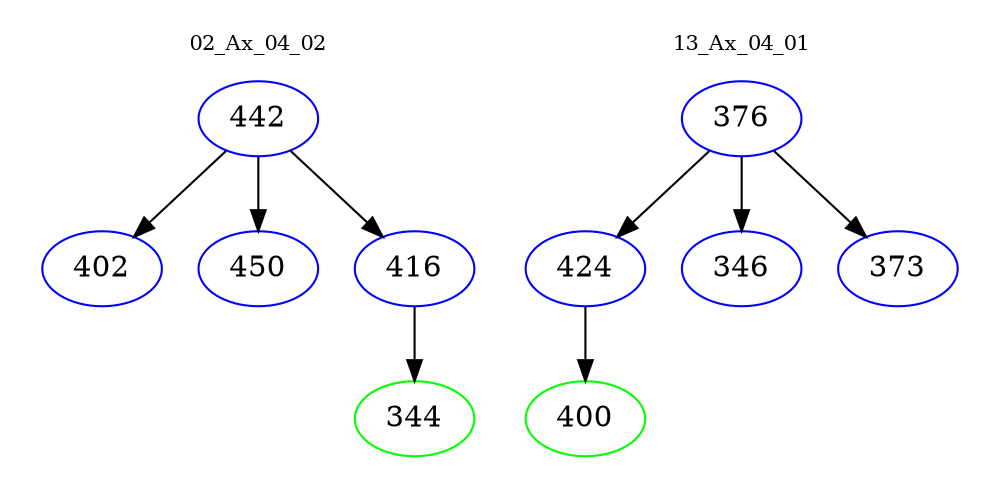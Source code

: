 digraph{
subgraph cluster_0 {
color = white
label = "02_Ax_04_02";
fontsize=10;
T0_442 [label="442", color="blue"]
T0_442 -> T0_402 [color="black"]
T0_402 [label="402", color="blue"]
T0_442 -> T0_450 [color="black"]
T0_450 [label="450", color="blue"]
T0_442 -> T0_416 [color="black"]
T0_416 [label="416", color="blue"]
T0_416 -> T0_344 [color="black"]
T0_344 [label="344", color="green"]
}
subgraph cluster_1 {
color = white
label = "13_Ax_04_01";
fontsize=10;
T1_376 [label="376", color="blue"]
T1_376 -> T1_424 [color="black"]
T1_424 [label="424", color="blue"]
T1_424 -> T1_400 [color="black"]
T1_400 [label="400", color="green"]
T1_376 -> T1_346 [color="black"]
T1_346 [label="346", color="blue"]
T1_376 -> T1_373 [color="black"]
T1_373 [label="373", color="blue"]
}
}
